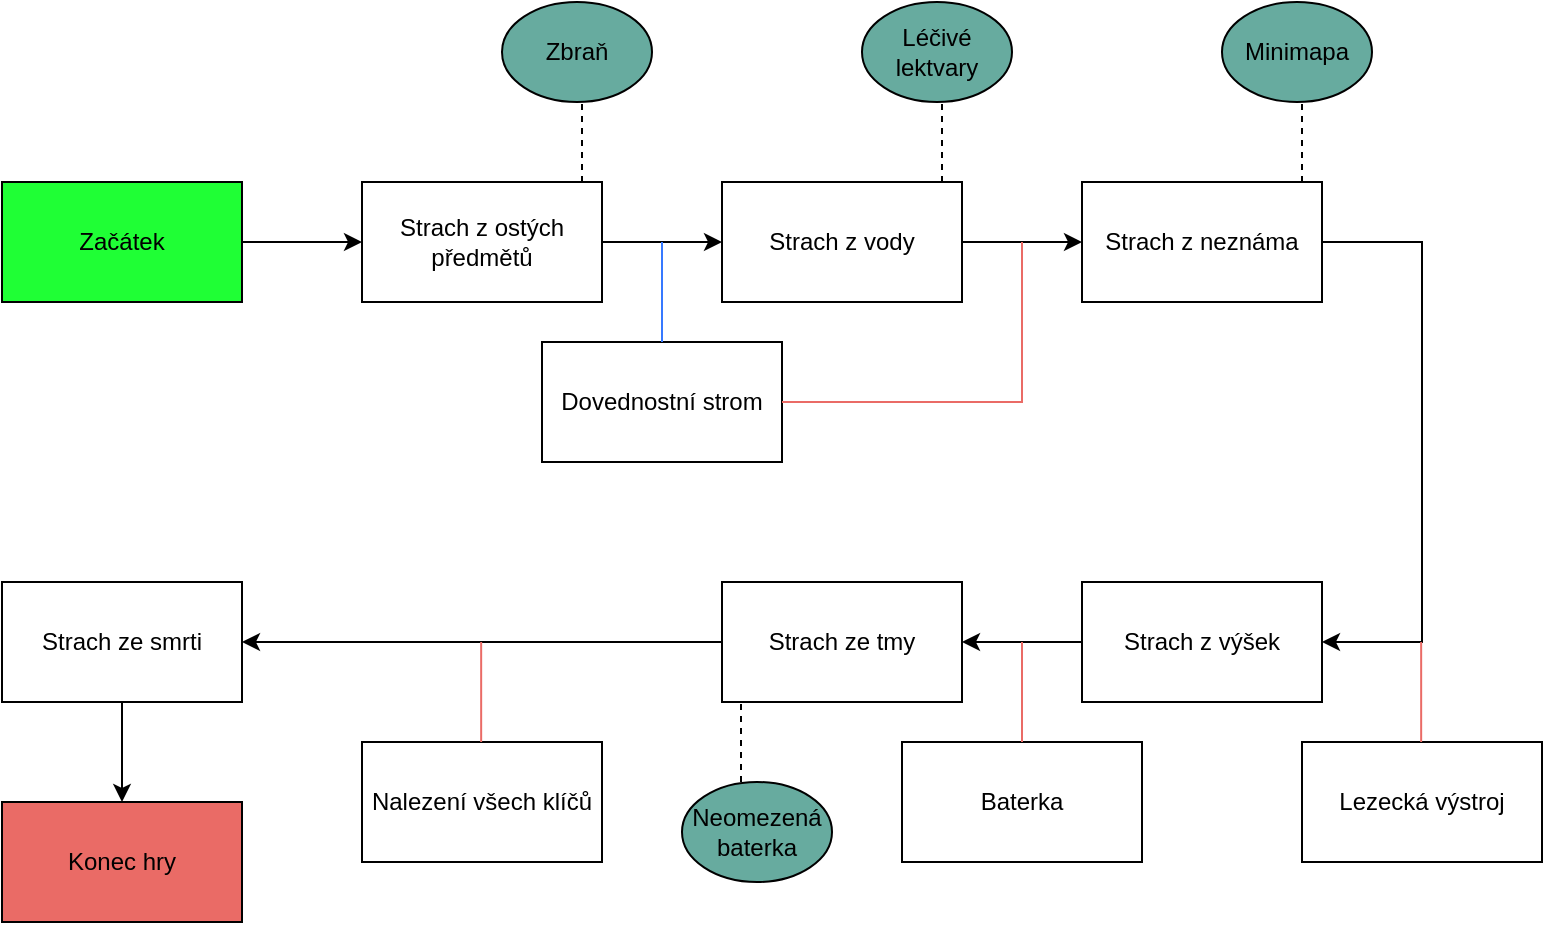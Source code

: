 <mxfile version="24.0.8" type="device">
  <diagram name="Stránka-1" id="-s6DosutYE1UU4AewkNs">
    <mxGraphModel dx="1674" dy="772" grid="1" gridSize="10" guides="1" tooltips="1" connect="1" arrows="1" fold="1" page="1" pageScale="1" pageWidth="850" pageHeight="1100" math="0" shadow="0">
      <root>
        <mxCell id="0" />
        <mxCell id="1" parent="0" />
        <mxCell id="h1eO43PL513JnB3j7huu-3" style="edgeStyle=orthogonalEdgeStyle;rounded=0;orthogonalLoop=1;jettySize=auto;html=1;entryX=0;entryY=0.5;entryDx=0;entryDy=0;" edge="1" parent="1" source="h1eO43PL513JnB3j7huu-1" target="h1eO43PL513JnB3j7huu-2">
          <mxGeometry relative="1" as="geometry" />
        </mxCell>
        <mxCell id="h1eO43PL513JnB3j7huu-1" value="Začátek" style="rounded=0;whiteSpace=wrap;html=1;fillColor=#1FFF35;" vertex="1" parent="1">
          <mxGeometry x="40" y="100" width="120" height="60" as="geometry" />
        </mxCell>
        <mxCell id="h1eO43PL513JnB3j7huu-6" style="edgeStyle=orthogonalEdgeStyle;rounded=0;orthogonalLoop=1;jettySize=auto;html=1;entryX=0;entryY=0.5;entryDx=0;entryDy=0;" edge="1" parent="1" source="h1eO43PL513JnB3j7huu-2" target="h1eO43PL513JnB3j7huu-4">
          <mxGeometry relative="1" as="geometry" />
        </mxCell>
        <mxCell id="h1eO43PL513JnB3j7huu-2" value="Strach z ostých předmětů" style="rounded=0;whiteSpace=wrap;html=1;fillColor=none;" vertex="1" parent="1">
          <mxGeometry x="220" y="100" width="120" height="60" as="geometry" />
        </mxCell>
        <mxCell id="h1eO43PL513JnB3j7huu-10" style="edgeStyle=orthogonalEdgeStyle;rounded=0;orthogonalLoop=1;jettySize=auto;html=1;entryX=0;entryY=0.5;entryDx=0;entryDy=0;" edge="1" parent="1" source="h1eO43PL513JnB3j7huu-4" target="h1eO43PL513JnB3j7huu-9">
          <mxGeometry relative="1" as="geometry" />
        </mxCell>
        <mxCell id="h1eO43PL513JnB3j7huu-4" value="Strach z vody" style="rounded=0;whiteSpace=wrap;html=1;fillColor=none;" vertex="1" parent="1">
          <mxGeometry x="400" y="100" width="120" height="60" as="geometry" />
        </mxCell>
        <mxCell id="h1eO43PL513JnB3j7huu-5" value="Zbraň" style="ellipse;whiteSpace=wrap;html=1;fillColor=#67AB9F;" vertex="1" parent="1">
          <mxGeometry x="290" y="10" width="75" height="50" as="geometry" />
        </mxCell>
        <mxCell id="h1eO43PL513JnB3j7huu-8" value="" style="endArrow=none;dashed=1;html=1;rounded=0;entryX=0.5;entryY=1;entryDx=0;entryDy=0;" edge="1" parent="1">
          <mxGeometry width="50" height="50" relative="1" as="geometry">
            <mxPoint x="330" y="100" as="sourcePoint" />
            <mxPoint x="330" y="60" as="targetPoint" />
          </mxGeometry>
        </mxCell>
        <mxCell id="h1eO43PL513JnB3j7huu-15" style="edgeStyle=orthogonalEdgeStyle;rounded=0;orthogonalLoop=1;jettySize=auto;html=1;entryX=1;entryY=0.5;entryDx=0;entryDy=0;" edge="1" parent="1" source="h1eO43PL513JnB3j7huu-9" target="h1eO43PL513JnB3j7huu-14">
          <mxGeometry relative="1" as="geometry">
            <Array as="points">
              <mxPoint x="750" y="130" />
              <mxPoint x="750" y="330" />
            </Array>
          </mxGeometry>
        </mxCell>
        <mxCell id="h1eO43PL513JnB3j7huu-9" value="Strach z neznáma" style="rounded=0;whiteSpace=wrap;html=1;fillColor=none;" vertex="1" parent="1">
          <mxGeometry x="580" y="100" width="120" height="60" as="geometry" />
        </mxCell>
        <mxCell id="h1eO43PL513JnB3j7huu-11" value="Léčivé lektvary" style="ellipse;whiteSpace=wrap;html=1;fillColor=#67AB9F;" vertex="1" parent="1">
          <mxGeometry x="470" y="10" width="75" height="50" as="geometry" />
        </mxCell>
        <mxCell id="h1eO43PL513JnB3j7huu-13" value="" style="endArrow=none;dashed=1;html=1;rounded=0;entryX=0.5;entryY=1;entryDx=0;entryDy=0;" edge="1" parent="1">
          <mxGeometry width="50" height="50" relative="1" as="geometry">
            <mxPoint x="510" y="100" as="sourcePoint" />
            <mxPoint x="510" y="60" as="targetPoint" />
          </mxGeometry>
        </mxCell>
        <mxCell id="h1eO43PL513JnB3j7huu-23" style="edgeStyle=orthogonalEdgeStyle;rounded=0;orthogonalLoop=1;jettySize=auto;html=1;entryX=1;entryY=0.5;entryDx=0;entryDy=0;" edge="1" parent="1" source="h1eO43PL513JnB3j7huu-14" target="h1eO43PL513JnB3j7huu-22">
          <mxGeometry relative="1" as="geometry" />
        </mxCell>
        <mxCell id="h1eO43PL513JnB3j7huu-14" value="Strach z výšek" style="rounded=0;whiteSpace=wrap;html=1;fillColor=none;" vertex="1" parent="1">
          <mxGeometry x="580" y="300" width="120" height="60" as="geometry" />
        </mxCell>
        <mxCell id="h1eO43PL513JnB3j7huu-16" value="Minimapa" style="ellipse;whiteSpace=wrap;html=1;fillColor=#67AB9F;" vertex="1" parent="1">
          <mxGeometry x="650" y="10" width="75" height="50" as="geometry" />
        </mxCell>
        <mxCell id="h1eO43PL513JnB3j7huu-17" value="" style="endArrow=none;dashed=1;html=1;rounded=0;" edge="1" parent="1">
          <mxGeometry width="50" height="50" relative="1" as="geometry">
            <mxPoint x="690" y="100" as="sourcePoint" />
            <mxPoint x="690" y="60" as="targetPoint" />
          </mxGeometry>
        </mxCell>
        <mxCell id="h1eO43PL513JnB3j7huu-19" value="Dovednostní strom" style="rounded=0;whiteSpace=wrap;html=1;fillColor=none;" vertex="1" parent="1">
          <mxGeometry x="310" y="180" width="120" height="60" as="geometry" />
        </mxCell>
        <mxCell id="h1eO43PL513JnB3j7huu-21" value="Lezecká výstroj" style="rounded=0;whiteSpace=wrap;html=1;fillColor=none;" vertex="1" parent="1">
          <mxGeometry x="690" y="380" width="120" height="60" as="geometry" />
        </mxCell>
        <mxCell id="h1eO43PL513JnB3j7huu-39" style="edgeStyle=orthogonalEdgeStyle;rounded=0;orthogonalLoop=1;jettySize=auto;html=1;entryX=1;entryY=0.5;entryDx=0;entryDy=0;" edge="1" parent="1" source="h1eO43PL513JnB3j7huu-22" target="h1eO43PL513JnB3j7huu-30">
          <mxGeometry relative="1" as="geometry" />
        </mxCell>
        <mxCell id="h1eO43PL513JnB3j7huu-22" value="Strach ze tmy" style="rounded=0;whiteSpace=wrap;html=1;fillColor=none;" vertex="1" parent="1">
          <mxGeometry x="400" y="300" width="120" height="60" as="geometry" />
        </mxCell>
        <mxCell id="h1eO43PL513JnB3j7huu-24" value="Baterka" style="rounded=0;whiteSpace=wrap;html=1;fillColor=none;" vertex="1" parent="1">
          <mxGeometry x="490" y="380" width="120" height="60" as="geometry" />
        </mxCell>
        <mxCell id="h1eO43PL513JnB3j7huu-26" value="Neomezená&lt;div&gt;baterka&lt;/div&gt;" style="ellipse;whiteSpace=wrap;html=1;fillColor=#67AB9F;" vertex="1" parent="1">
          <mxGeometry x="380" y="400" width="75" height="50" as="geometry" />
        </mxCell>
        <mxCell id="h1eO43PL513JnB3j7huu-27" value="" style="endArrow=none;dashed=1;html=1;rounded=0;entryX=0.5;entryY=1;entryDx=0;entryDy=0;" edge="1" parent="1">
          <mxGeometry width="50" height="50" relative="1" as="geometry">
            <mxPoint x="409.5" y="400" as="sourcePoint" />
            <mxPoint x="409.5" y="360" as="targetPoint" />
          </mxGeometry>
        </mxCell>
        <mxCell id="h1eO43PL513JnB3j7huu-28" value="Nalezení všech klíčů" style="rounded=0;whiteSpace=wrap;html=1;fillColor=none;" vertex="1" parent="1">
          <mxGeometry x="220" y="380" width="120" height="60" as="geometry" />
        </mxCell>
        <mxCell id="h1eO43PL513JnB3j7huu-33" style="edgeStyle=orthogonalEdgeStyle;rounded=0;orthogonalLoop=1;jettySize=auto;html=1;entryX=0.5;entryY=0;entryDx=0;entryDy=0;" edge="1" parent="1" source="h1eO43PL513JnB3j7huu-30" target="h1eO43PL513JnB3j7huu-32">
          <mxGeometry relative="1" as="geometry" />
        </mxCell>
        <mxCell id="h1eO43PL513JnB3j7huu-30" value="Strach ze smrti" style="rounded=0;whiteSpace=wrap;html=1;fillColor=none;" vertex="1" parent="1">
          <mxGeometry x="40" y="300" width="120" height="60" as="geometry" />
        </mxCell>
        <mxCell id="h1eO43PL513JnB3j7huu-32" value="Konec hry" style="rounded=0;whiteSpace=wrap;html=1;fillColor=#EA6B66;" vertex="1" parent="1">
          <mxGeometry x="40" y="410" width="120" height="60" as="geometry" />
        </mxCell>
        <mxCell id="h1eO43PL513JnB3j7huu-35" value="" style="endArrow=none;html=1;rounded=0;exitX=0.5;exitY=0;exitDx=0;exitDy=0;strokeColor=#3679FF;" edge="1" parent="1" source="h1eO43PL513JnB3j7huu-19">
          <mxGeometry width="50" height="50" relative="1" as="geometry">
            <mxPoint x="410" y="230" as="sourcePoint" />
            <mxPoint x="370" y="130" as="targetPoint" />
          </mxGeometry>
        </mxCell>
        <mxCell id="h1eO43PL513JnB3j7huu-36" value="" style="endArrow=none;html=1;rounded=0;exitX=1;exitY=0.5;exitDx=0;exitDy=0;strokeColor=#EA6B66;" edge="1" parent="1" source="h1eO43PL513JnB3j7huu-19">
          <mxGeometry width="50" height="50" relative="1" as="geometry">
            <mxPoint x="410" y="290" as="sourcePoint" />
            <mxPoint x="550" y="130" as="targetPoint" />
            <Array as="points">
              <mxPoint x="550" y="210" />
            </Array>
          </mxGeometry>
        </mxCell>
        <mxCell id="h1eO43PL513JnB3j7huu-37" value="" style="endArrow=none;html=1;rounded=0;entryX=0.5;entryY=0;entryDx=0;entryDy=0;strokeColor=#EA6B66;" edge="1" parent="1" target="h1eO43PL513JnB3j7huu-24">
          <mxGeometry width="50" height="50" relative="1" as="geometry">
            <mxPoint x="550" y="330" as="sourcePoint" />
            <mxPoint x="510" y="240" as="targetPoint" />
          </mxGeometry>
        </mxCell>
        <mxCell id="h1eO43PL513JnB3j7huu-38" value="" style="endArrow=none;html=1;rounded=0;entryX=0.5;entryY=0;entryDx=0;entryDy=0;strokeColor=#EA6B66;" edge="1" parent="1">
          <mxGeometry width="50" height="50" relative="1" as="geometry">
            <mxPoint x="749.58" y="330" as="sourcePoint" />
            <mxPoint x="749.58" y="380" as="targetPoint" />
          </mxGeometry>
        </mxCell>
        <mxCell id="h1eO43PL513JnB3j7huu-40" value="" style="endArrow=none;html=1;rounded=0;entryX=0.5;entryY=0;entryDx=0;entryDy=0;strokeColor=#EA6B66;" edge="1" parent="1">
          <mxGeometry width="50" height="50" relative="1" as="geometry">
            <mxPoint x="279.58" y="330" as="sourcePoint" />
            <mxPoint x="279.58" y="380" as="targetPoint" />
          </mxGeometry>
        </mxCell>
      </root>
    </mxGraphModel>
  </diagram>
</mxfile>
